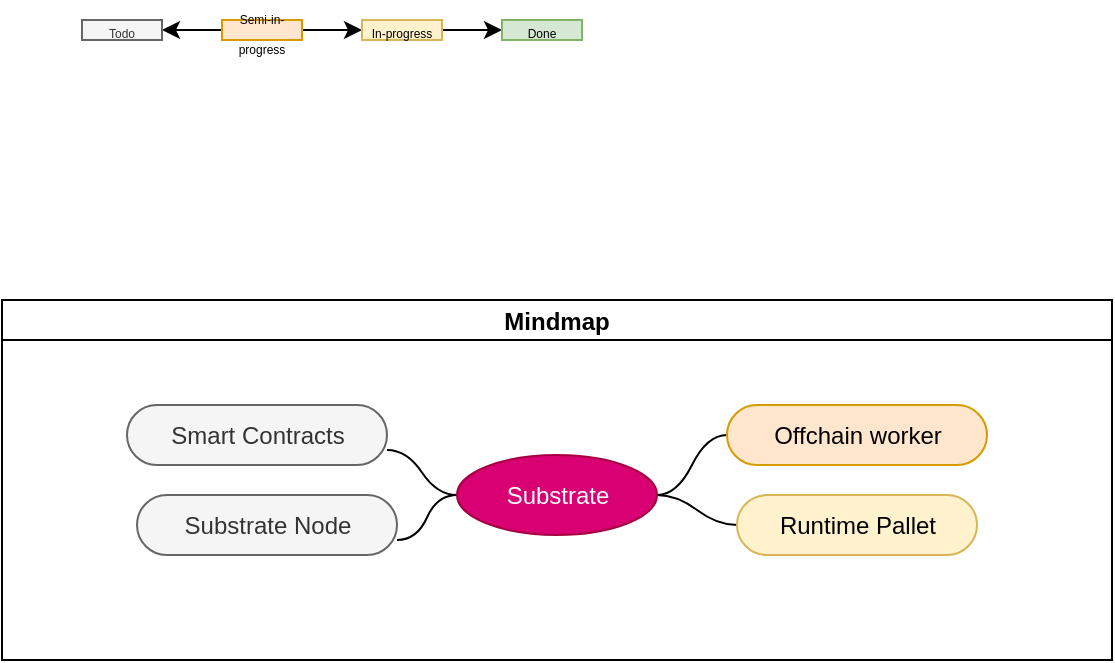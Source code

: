 <mxfile version="21.2.8" type="device" pages="2">
  <diagram name="Home" id="fU08o999MIrJ29ck0zML">
    <mxGraphModel dx="794" dy="574" grid="1" gridSize="10" guides="1" tooltips="1" connect="1" arrows="1" fold="1" page="1" pageScale="1" pageWidth="827" pageHeight="1169" math="0" shadow="0">
      <root>
        <mxCell id="0" />
        <mxCell id="1" parent="0" />
        <mxCell id="aJg5CV5UNB56BYW1arZ_-2" value="Mindmap" style="swimlane;startSize=20;horizontal=1;containerType=tree;" parent="1" vertex="1">
          <mxGeometry x="70" y="220" width="555" height="180" as="geometry" />
        </mxCell>
        <mxCell id="aJg5CV5UNB56BYW1arZ_-3" value="" style="edgeStyle=entityRelationEdgeStyle;startArrow=none;endArrow=none;segment=10;curved=1;sourcePerimeterSpacing=0;targetPerimeterSpacing=0;rounded=0;" parent="aJg5CV5UNB56BYW1arZ_-2" source="aJg5CV5UNB56BYW1arZ_-7" target="aJg5CV5UNB56BYW1arZ_-8" edge="1">
          <mxGeometry relative="1" as="geometry" />
        </mxCell>
        <mxCell id="aJg5CV5UNB56BYW1arZ_-13" style="edgeStyle=entityRelationEdgeStyle;rounded=0;orthogonalLoop=1;jettySize=auto;html=1;startArrow=none;endArrow=none;segment=10;curved=1;sourcePerimeterSpacing=0;targetPerimeterSpacing=0;entryX=0;entryY=0.5;entryDx=0;entryDy=0;" parent="aJg5CV5UNB56BYW1arZ_-2" source="aJg5CV5UNB56BYW1arZ_-7" target="aJg5CV5UNB56BYW1arZ_-12" edge="1">
          <mxGeometry relative="1" as="geometry">
            <mxPoint x="357.5" y="117.5" as="targetPoint" />
          </mxGeometry>
        </mxCell>
        <mxCell id="aJg5CV5UNB56BYW1arZ_-25" style="edgeStyle=entityRelationEdgeStyle;rounded=0;orthogonalLoop=1;jettySize=auto;html=1;startArrow=none;endArrow=none;segment=10;curved=1;sourcePerimeterSpacing=0;targetPerimeterSpacing=0;entryX=1;entryY=0.75;entryDx=0;entryDy=0;" parent="aJg5CV5UNB56BYW1arZ_-2" source="aJg5CV5UNB56BYW1arZ_-7" target="aJg5CV5UNB56BYW1arZ_-14" edge="1">
          <mxGeometry relative="1" as="geometry" />
        </mxCell>
        <mxCell id="aJg5CV5UNB56BYW1arZ_-27" style="edgeStyle=entityRelationEdgeStyle;rounded=0;orthogonalLoop=1;jettySize=auto;html=1;startArrow=none;endArrow=none;segment=10;curved=1;sourcePerimeterSpacing=0;targetPerimeterSpacing=0;entryX=1;entryY=0.75;entryDx=0;entryDy=0;" parent="aJg5CV5UNB56BYW1arZ_-2" source="aJg5CV5UNB56BYW1arZ_-7" target="aJg5CV5UNB56BYW1arZ_-26" edge="1">
          <mxGeometry relative="1" as="geometry" />
        </mxCell>
        <mxCell id="aJg5CV5UNB56BYW1arZ_-7" value="Substrate" style="ellipse;whiteSpace=wrap;html=1;align=center;treeFolding=1;treeMoving=1;newEdgeStyle={&quot;edgeStyle&quot;:&quot;entityRelationEdgeStyle&quot;,&quot;startArrow&quot;:&quot;none&quot;,&quot;endArrow&quot;:&quot;none&quot;,&quot;segment&quot;:10,&quot;curved&quot;:1,&quot;sourcePerimeterSpacing&quot;:0,&quot;targetPerimeterSpacing&quot;:0};fillColor=#d80073;fontColor=#ffffff;strokeColor=#A50040;" parent="aJg5CV5UNB56BYW1arZ_-2" vertex="1">
          <mxGeometry x="227.5" y="77.5" width="100" height="40" as="geometry" />
        </mxCell>
        <mxCell id="aJg5CV5UNB56BYW1arZ_-8" value="Offchain worker" style="whiteSpace=wrap;html=1;rounded=1;arcSize=50;align=center;verticalAlign=middle;strokeWidth=1;autosize=1;spacing=4;treeFolding=1;treeMoving=1;newEdgeStyle={&quot;edgeStyle&quot;:&quot;entityRelationEdgeStyle&quot;,&quot;startArrow&quot;:&quot;none&quot;,&quot;endArrow&quot;:&quot;none&quot;,&quot;segment&quot;:10,&quot;curved&quot;:1,&quot;sourcePerimeterSpacing&quot;:0,&quot;targetPerimeterSpacing&quot;:0};fillColor=#ffe6cc;strokeColor=#d79b00;" parent="aJg5CV5UNB56BYW1arZ_-2" vertex="1">
          <mxGeometry x="362.5" y="52.5" width="130" height="30" as="geometry" />
        </mxCell>
        <mxCell id="aJg5CV5UNB56BYW1arZ_-12" value="Runtime Pallet" style="whiteSpace=wrap;html=1;rounded=1;arcSize=50;align=center;verticalAlign=middle;strokeWidth=1;autosize=1;spacing=4;treeFolding=1;treeMoving=1;newEdgeStyle={&quot;edgeStyle&quot;:&quot;entityRelationEdgeStyle&quot;,&quot;startArrow&quot;:&quot;none&quot;,&quot;endArrow&quot;:&quot;none&quot;,&quot;segment&quot;:10,&quot;curved&quot;:1,&quot;sourcePerimeterSpacing&quot;:0,&quot;targetPerimeterSpacing&quot;:0};fillColor=#fff2cc;strokeColor=#d6b656;" parent="aJg5CV5UNB56BYW1arZ_-2" vertex="1">
          <mxGeometry x="367.5" y="97.5" width="120" height="30" as="geometry" />
        </mxCell>
        <mxCell id="aJg5CV5UNB56BYW1arZ_-14" value="Smart Contracts" style="whiteSpace=wrap;html=1;rounded=1;arcSize=50;align=center;verticalAlign=middle;strokeWidth=1;autosize=1;spacing=4;treeFolding=1;treeMoving=1;newEdgeStyle={&quot;edgeStyle&quot;:&quot;entityRelationEdgeStyle&quot;,&quot;startArrow&quot;:&quot;none&quot;,&quot;endArrow&quot;:&quot;none&quot;,&quot;segment&quot;:10,&quot;curved&quot;:1,&quot;sourcePerimeterSpacing&quot;:0,&quot;targetPerimeterSpacing&quot;:0};fillColor=#f5f5f5;strokeColor=#666666;fontColor=#333333;" parent="aJg5CV5UNB56BYW1arZ_-2" vertex="1">
          <mxGeometry x="62.5" y="52.5" width="130" height="30" as="geometry" />
        </mxCell>
        <mxCell id="aJg5CV5UNB56BYW1arZ_-26" value="Substrate Node" style="whiteSpace=wrap;html=1;rounded=1;arcSize=50;align=center;verticalAlign=middle;strokeWidth=1;autosize=1;spacing=4;treeFolding=1;treeMoving=1;newEdgeStyle={&quot;edgeStyle&quot;:&quot;entityRelationEdgeStyle&quot;,&quot;startArrow&quot;:&quot;none&quot;,&quot;endArrow&quot;:&quot;none&quot;,&quot;segment&quot;:10,&quot;curved&quot;:1,&quot;sourcePerimeterSpacing&quot;:0,&quot;targetPerimeterSpacing&quot;:0};fillColor=#f5f5f5;strokeColor=#666666;fontColor=#333333;" parent="aJg5CV5UNB56BYW1arZ_-2" vertex="1">
          <mxGeometry x="67.5" y="97.5" width="130" height="30" as="geometry" />
        </mxCell>
        <mxCell id="aJg5CV5UNB56BYW1arZ_-19" value="" style="edgeStyle=orthogonalEdgeStyle;rounded=0;orthogonalLoop=1;jettySize=auto;html=1;" parent="1" source="aJg5CV5UNB56BYW1arZ_-15" target="aJg5CV5UNB56BYW1arZ_-18" edge="1">
          <mxGeometry relative="1" as="geometry" />
        </mxCell>
        <mxCell id="aJg5CV5UNB56BYW1arZ_-23" value="" style="edgeStyle=orthogonalEdgeStyle;rounded=0;orthogonalLoop=1;jettySize=auto;html=1;" parent="1" source="aJg5CV5UNB56BYW1arZ_-15" target="aJg5CV5UNB56BYW1arZ_-22" edge="1">
          <mxGeometry relative="1" as="geometry" />
        </mxCell>
        <mxCell id="aJg5CV5UNB56BYW1arZ_-15" value="&lt;font style=&quot;font-size: 6px;&quot;&gt;Semi-in-progress&lt;/font&gt;" style="rounded=0;whiteSpace=wrap;html=1;fillColor=#ffe6cc;strokeColor=#d79b00;" parent="1" vertex="1">
          <mxGeometry x="180" y="80" width="40" height="10" as="geometry" />
        </mxCell>
        <mxCell id="aJg5CV5UNB56BYW1arZ_-21" value="" style="edgeStyle=orthogonalEdgeStyle;rounded=0;orthogonalLoop=1;jettySize=auto;html=1;" parent="1" source="aJg5CV5UNB56BYW1arZ_-18" target="aJg5CV5UNB56BYW1arZ_-20" edge="1">
          <mxGeometry relative="1" as="geometry" />
        </mxCell>
        <mxCell id="aJg5CV5UNB56BYW1arZ_-18" value="&lt;font style=&quot;font-size: 6px;&quot;&gt;In-progress&lt;/font&gt;" style="rounded=0;whiteSpace=wrap;html=1;fillColor=#fff2cc;strokeColor=#d6b656;" parent="1" vertex="1">
          <mxGeometry x="250" y="80" width="40" height="10" as="geometry" />
        </mxCell>
        <mxCell id="aJg5CV5UNB56BYW1arZ_-20" value="&lt;font style=&quot;font-size: 6px;&quot;&gt;Done&lt;/font&gt;" style="rounded=0;whiteSpace=wrap;html=1;fillColor=#d5e8d4;strokeColor=#82b366;" parent="1" vertex="1">
          <mxGeometry x="320" y="80" width="40" height="10" as="geometry" />
        </mxCell>
        <mxCell id="aJg5CV5UNB56BYW1arZ_-22" value="&lt;font style=&quot;font-size: 6px;&quot;&gt;Todo&lt;/font&gt;" style="rounded=0;whiteSpace=wrap;html=1;fillColor=#f5f5f5;strokeColor=#666666;fontColor=#333333;" parent="1" vertex="1">
          <mxGeometry x="110" y="80" width="40" height="10" as="geometry" />
        </mxCell>
      </root>
    </mxGraphModel>
  </diagram>
  <diagram id="UPUi9nR4HqMPr3JYimnU" name="Runtime Arch">
    <mxGraphModel dx="2713" dy="1934" grid="1" gridSize="10" guides="1" tooltips="1" connect="1" arrows="1" fold="1" page="1" pageScale="1" pageWidth="827" pageHeight="1169" background="none" math="0" shadow="0">
      <root>
        <mxCell id="0" />
        <mxCell id="1" parent="0" />
        <mxCell id="zSljXNM_By_NbL0ZX6jA-3" value="" style="edgeStyle=none;html=1;startArrow=classic;startFill=1;endArrow=none;endFill=0;exitX=0.108;exitY=0;exitDx=0;exitDy=0;exitPerimeter=0;" parent="1" source="zSljXNM_By_NbL0ZX6jA-14" target="zSljXNM_By_NbL0ZX6jA-2" edge="1">
          <mxGeometry relative="1" as="geometry">
            <mxPoint x="446.522" y="540" as="sourcePoint" />
          </mxGeometry>
        </mxCell>
        <mxCell id="zSljXNM_By_NbL0ZX6jA-4" value="impl Pallet&#39;s config for Runtime" style="edgeLabel;html=1;align=center;verticalAlign=middle;resizable=0;points=[];rounded=1;" parent="zSljXNM_By_NbL0ZX6jA-3" vertex="1" connectable="0">
          <mxGeometry relative="1" as="geometry">
            <mxPoint as="offset" />
          </mxGeometry>
        </mxCell>
        <mxCell id="zSljXNM_By_NbL0ZX6jA-18" style="edgeStyle=orthogonalEdgeStyle;html=1;entryX=1;entryY=0.5;entryDx=0;entryDy=0;startArrow=none;startFill=0;endArrow=classic;endFill=1;" parent="1" source="zSljXNM_By_NbL0ZX6jA-2" target="zSljXNM_By_NbL0ZX6jA-5" edge="1">
          <mxGeometry relative="1" as="geometry" />
        </mxCell>
        <mxCell id="zSljXNM_By_NbL0ZX6jA-19" style="edgeStyle=orthogonalEdgeStyle;html=1;startArrow=none;startFill=0;endArrow=classic;endFill=1;entryX=1;entryY=0.5;entryDx=0;entryDy=0;" parent="1" source="zSljXNM_By_NbL0ZX6jA-2" target="zSljXNM_By_NbL0ZX6jA-20" edge="1">
          <mxGeometry relative="1" as="geometry">
            <mxPoint x="350" y="300" as="targetPoint" />
          </mxGeometry>
        </mxCell>
        <mxCell id="zSljXNM_By_NbL0ZX6jA-30" style="edgeStyle=orthogonalEdgeStyle;html=1;entryX=1;entryY=0.5;entryDx=0;entryDy=0;startArrow=none;startFill=0;endArrow=classic;endFill=1;" parent="1" source="zSljXNM_By_NbL0ZX6jA-2" target="zSljXNM_By_NbL0ZX6jA-21" edge="1">
          <mxGeometry relative="1" as="geometry" />
        </mxCell>
        <mxCell id="zSljXNM_By_NbL0ZX6jA-44" style="edgeStyle=orthogonalEdgeStyle;rounded=1;html=1;entryX=0;entryY=0;entryDx=0;entryDy=30;entryPerimeter=0;startArrow=none;startFill=0;endArrow=classic;endFill=1;exitX=0;exitY=0.5;exitDx=0;exitDy=0;" parent="1" source="zSljXNM_By_NbL0ZX6jA-52" target="zSljXNM_By_NbL0ZX6jA-41" edge="1">
          <mxGeometry relative="1" as="geometry">
            <Array as="points">
              <mxPoint x="270" y="205" />
              <mxPoint x="270" y="780" />
            </Array>
          </mxGeometry>
        </mxCell>
        <mxCell id="zSljXNM_By_NbL0ZX6jA-51" style="edgeStyle=orthogonalEdgeStyle;rounded=1;html=1;entryX=1;entryY=0.5;entryDx=0;entryDy=0;startArrow=none;startFill=0;endArrow=classic;endFill=1;" parent="1" source="zSljXNM_By_NbL0ZX6jA-2" target="zSljXNM_By_NbL0ZX6jA-48" edge="1">
          <mxGeometry relative="1" as="geometry" />
        </mxCell>
        <mxCell id="zSljXNM_By_NbL0ZX6jA-53" style="edgeStyle=orthogonalEdgeStyle;rounded=1;html=1;entryX=1;entryY=0.5;entryDx=0;entryDy=0;startArrow=none;startFill=0;endArrow=classic;endFill=1;" parent="1" source="zSljXNM_By_NbL0ZX6jA-2" target="zSljXNM_By_NbL0ZX6jA-52" edge="1">
          <mxGeometry relative="1" as="geometry" />
        </mxCell>
        <mxCell id="zSljXNM_By_NbL0ZX6jA-2" value="Pallet-1" style="whiteSpace=wrap;html=1;fillColor=#f8cecc;strokeColor=#b85450;rounded=1;" parent="1" vertex="1">
          <mxGeometry x="350" y="390" width="120" height="60" as="geometry" />
        </mxCell>
        <mxCell id="zSljXNM_By_NbL0ZX6jA-5" value="&lt;span style=&quot;font-weight: normal;&quot;&gt;Calls&lt;/span&gt;" style="whiteSpace=wrap;html=1;rounded=1;arcSize=50;align=center;verticalAlign=middle;strokeWidth=1;autosize=1;spacing=4;treeFolding=1;treeMoving=1;newEdgeStyle={&quot;edgeStyle&quot;:&quot;entityRelationEdgeStyle&quot;,&quot;startArrow&quot;:&quot;none&quot;,&quot;endArrow&quot;:&quot;none&quot;,&quot;segment&quot;:10,&quot;curved&quot;:1,&quot;sourcePerimeterSpacing&quot;:0,&quot;targetPerimeterSpacing&quot;:0};fontStyle=1" parent="1" vertex="1">
          <mxGeometry x="310" y="310" width="70" height="30" as="geometry" />
        </mxCell>
        <mxCell id="zSljXNM_By_NbL0ZX6jA-47" style="edgeStyle=orthogonalEdgeStyle;rounded=1;html=1;entryX=0.5;entryY=0;entryDx=0;entryDy=0;entryPerimeter=0;startArrow=none;startFill=0;endArrow=classic;endFill=1;" parent="1" source="zSljXNM_By_NbL0ZX6jA-14" target="zSljXNM_By_NbL0ZX6jA-41" edge="1">
          <mxGeometry relative="1" as="geometry" />
        </mxCell>
        <mxCell id="zSljXNM_By_NbL0ZX6jA-14" value="Runtime" style="rounded=1;whiteSpace=wrap;html=1;fillColor=#fff2cc;strokeColor=#d6b656;" parent="1" vertex="1">
          <mxGeometry x="390" y="580" width="190" height="90" as="geometry" />
        </mxCell>
        <mxCell id="zSljXNM_By_NbL0ZX6jA-20" value="Events" style="whiteSpace=wrap;html=1;rounded=1;arcSize=50;align=center;verticalAlign=middle;strokeWidth=1;autosize=1;spacing=4;treeFolding=1;treeMoving=1;newEdgeStyle={&quot;edgeStyle&quot;:&quot;entityRelationEdgeStyle&quot;,&quot;startArrow&quot;:&quot;none&quot;,&quot;endArrow&quot;:&quot;none&quot;,&quot;segment&quot;:10,&quot;curved&quot;:1,&quot;sourcePerimeterSpacing&quot;:0,&quot;targetPerimeterSpacing&quot;:0};" parent="1" vertex="1">
          <mxGeometry x="310" y="230" width="80" height="30" as="geometry" />
        </mxCell>
        <mxCell id="zSljXNM_By_NbL0ZX6jA-21" value="Errors" style="whiteSpace=wrap;html=1;rounded=1;arcSize=50;align=center;verticalAlign=middle;strokeWidth=1;autosize=1;spacing=4;treeFolding=1;treeMoving=1;newEdgeStyle={&quot;edgeStyle&quot;:&quot;entityRelationEdgeStyle&quot;,&quot;startArrow&quot;:&quot;none&quot;,&quot;endArrow&quot;:&quot;none&quot;,&quot;segment&quot;:10,&quot;curved&quot;:1,&quot;sourcePerimeterSpacing&quot;:0,&quot;targetPerimeterSpacing&quot;:0};" parent="1" vertex="1">
          <mxGeometry x="310" y="270" width="80" height="30" as="geometry" />
        </mxCell>
        <mxCell id="zSljXNM_By_NbL0ZX6jA-31" style="edgeStyle=orthogonalEdgeStyle;html=1;entryX=1;entryY=0.5;entryDx=0;entryDy=0;startArrow=none;startFill=0;endArrow=classic;endFill=1;" parent="1" source="zSljXNM_By_NbL0ZX6jA-34" target="zSljXNM_By_NbL0ZX6jA-35" edge="1">
          <mxGeometry relative="1" as="geometry" />
        </mxCell>
        <mxCell id="zSljXNM_By_NbL0ZX6jA-32" style="edgeStyle=orthogonalEdgeStyle;html=1;startArrow=none;startFill=0;endArrow=classic;endFill=1;entryX=1;entryY=0.5;entryDx=0;entryDy=0;" parent="1" source="zSljXNM_By_NbL0ZX6jA-34" target="zSljXNM_By_NbL0ZX6jA-36" edge="1">
          <mxGeometry relative="1" as="geometry">
            <mxPoint x="612" y="300" as="targetPoint" />
          </mxGeometry>
        </mxCell>
        <mxCell id="zSljXNM_By_NbL0ZX6jA-33" style="edgeStyle=orthogonalEdgeStyle;html=1;entryX=1;entryY=0.5;entryDx=0;entryDy=0;startArrow=none;startFill=0;endArrow=classic;endFill=1;" parent="1" source="zSljXNM_By_NbL0ZX6jA-34" target="zSljXNM_By_NbL0ZX6jA-37" edge="1">
          <mxGeometry relative="1" as="geometry" />
        </mxCell>
        <mxCell id="zSljXNM_By_NbL0ZX6jA-38" style="edgeStyle=orthogonalEdgeStyle;html=1;entryX=0.75;entryY=0;entryDx=0;entryDy=0;startArrow=none;startFill=0;endArrow=classic;endFill=1;exitX=0.5;exitY=1;exitDx=0;exitDy=0;" parent="1" source="zSljXNM_By_NbL0ZX6jA-34" target="zSljXNM_By_NbL0ZX6jA-14" edge="1">
          <mxGeometry relative="1" as="geometry" />
        </mxCell>
        <mxCell id="zSljXNM_By_NbL0ZX6jA-39" value="impl Pallet&#39;s config for Runtime" style="edgeLabel;html=1;align=center;verticalAlign=middle;resizable=0;points=[];rounded=1;" parent="zSljXNM_By_NbL0ZX6jA-38" vertex="1" connectable="0">
          <mxGeometry relative="1" as="geometry">
            <mxPoint y="35" as="offset" />
          </mxGeometry>
        </mxCell>
        <mxCell id="zSljXNM_By_NbL0ZX6jA-45" style="edgeStyle=orthogonalEdgeStyle;rounded=1;html=1;entryX=0;entryY=0;entryDx=120;entryDy=50;entryPerimeter=0;startArrow=none;startFill=0;endArrow=classic;endFill=1;exitX=0.5;exitY=0;exitDx=0;exitDy=0;" parent="1" source="zSljXNM_By_NbL0ZX6jA-34" target="zSljXNM_By_NbL0ZX6jA-41" edge="1">
          <mxGeometry relative="1" as="geometry">
            <Array as="points">
              <mxPoint x="670" y="370" />
              <mxPoint x="770" y="370" />
              <mxPoint x="770" y="800" />
            </Array>
          </mxGeometry>
        </mxCell>
        <mxCell id="zSljXNM_By_NbL0ZX6jA-50" style="edgeStyle=orthogonalEdgeStyle;rounded=1;html=1;entryX=1;entryY=0.5;entryDx=0;entryDy=0;startArrow=none;startFill=0;endArrow=classic;endFill=1;" parent="1" source="zSljXNM_By_NbL0ZX6jA-34" target="zSljXNM_By_NbL0ZX6jA-49" edge="1">
          <mxGeometry relative="1" as="geometry" />
        </mxCell>
        <mxCell id="zSljXNM_By_NbL0ZX6jA-60" style="edgeStyle=orthogonalEdgeStyle;rounded=1;html=1;entryX=1;entryY=0.5;entryDx=0;entryDy=0;startArrow=none;startFill=0;endArrow=classic;endFill=1;" parent="1" source="zSljXNM_By_NbL0ZX6jA-34" target="zSljXNM_By_NbL0ZX6jA-59" edge="1">
          <mxGeometry relative="1" as="geometry" />
        </mxCell>
        <mxCell id="zSljXNM_By_NbL0ZX6jA-34" value="Pallet-2" style="whiteSpace=wrap;html=1;fillColor=#e1d5e7;strokeColor=#9673a6;rounded=1;" parent="1" vertex="1">
          <mxGeometry x="610" y="390" width="120" height="60" as="geometry" />
        </mxCell>
        <mxCell id="zSljXNM_By_NbL0ZX6jA-35" value="&lt;span style=&quot;font-weight: normal;&quot;&gt;Calls&lt;/span&gt;" style="whiteSpace=wrap;html=1;rounded=1;arcSize=50;align=center;verticalAlign=middle;strokeWidth=1;autosize=1;spacing=4;treeFolding=1;treeMoving=1;newEdgeStyle={&quot;edgeStyle&quot;:&quot;entityRelationEdgeStyle&quot;,&quot;startArrow&quot;:&quot;none&quot;,&quot;endArrow&quot;:&quot;none&quot;,&quot;segment&quot;:10,&quot;curved&quot;:1,&quot;sourcePerimeterSpacing&quot;:0,&quot;targetPerimeterSpacing&quot;:0};fontStyle=1" parent="1" vertex="1">
          <mxGeometry x="580" y="310" width="70" height="30" as="geometry" />
        </mxCell>
        <mxCell id="zSljXNM_By_NbL0ZX6jA-36" value="Events" style="whiteSpace=wrap;html=1;rounded=1;arcSize=50;align=center;verticalAlign=middle;strokeWidth=1;autosize=1;spacing=4;treeFolding=1;treeMoving=1;newEdgeStyle={&quot;edgeStyle&quot;:&quot;entityRelationEdgeStyle&quot;,&quot;startArrow&quot;:&quot;none&quot;,&quot;endArrow&quot;:&quot;none&quot;,&quot;segment&quot;:10,&quot;curved&quot;:1,&quot;sourcePerimeterSpacing&quot;:0,&quot;targetPerimeterSpacing&quot;:0};" parent="1" vertex="1">
          <mxGeometry x="570" y="230" width="80" height="30" as="geometry" />
        </mxCell>
        <mxCell id="zSljXNM_By_NbL0ZX6jA-37" value="Errors" style="whiteSpace=wrap;html=1;rounded=1;arcSize=50;align=center;verticalAlign=middle;strokeWidth=1;autosize=1;spacing=4;treeFolding=1;treeMoving=1;newEdgeStyle={&quot;edgeStyle&quot;:&quot;entityRelationEdgeStyle&quot;,&quot;startArrow&quot;:&quot;none&quot;,&quot;endArrow&quot;:&quot;none&quot;,&quot;segment&quot;:10,&quot;curved&quot;:1,&quot;sourcePerimeterSpacing&quot;:0,&quot;targetPerimeterSpacing&quot;:0};" parent="1" vertex="1">
          <mxGeometry x="570" y="270" width="80" height="30" as="geometry" />
        </mxCell>
        <mxCell id="zSljXNM_By_NbL0ZX6jA-41" value="Storage" style="shape=cube;whiteSpace=wrap;html=1;boundedLbl=1;backgroundOutline=1;darkOpacity=0.05;darkOpacity2=0.1;rounded=1;" parent="1" vertex="1">
          <mxGeometry x="425" y="750" width="120" height="80" as="geometry" />
        </mxCell>
        <mxCell id="zSljXNM_By_NbL0ZX6jA-48" value="Config" style="whiteSpace=wrap;html=1;rounded=1;arcSize=50;align=center;verticalAlign=middle;strokeWidth=1;autosize=1;spacing=4;treeFolding=1;treeMoving=1;newEdgeStyle={&quot;edgeStyle&quot;:&quot;entityRelationEdgeStyle&quot;,&quot;startArrow&quot;:&quot;none&quot;,&quot;endArrow&quot;:&quot;none&quot;,&quot;segment&quot;:10,&quot;curved&quot;:1,&quot;sourcePerimeterSpacing&quot;:0,&quot;targetPerimeterSpacing&quot;:0};" parent="1" vertex="1">
          <mxGeometry x="305" y="150" width="80" height="30" as="geometry" />
        </mxCell>
        <mxCell id="zSljXNM_By_NbL0ZX6jA-49" value="Config" style="whiteSpace=wrap;html=1;rounded=1;arcSize=50;align=center;verticalAlign=middle;strokeWidth=1;autosize=1;spacing=4;treeFolding=1;treeMoving=1;newEdgeStyle={&quot;edgeStyle&quot;:&quot;entityRelationEdgeStyle&quot;,&quot;startArrow&quot;:&quot;none&quot;,&quot;endArrow&quot;:&quot;none&quot;,&quot;segment&quot;:10,&quot;curved&quot;:1,&quot;sourcePerimeterSpacing&quot;:0,&quot;targetPerimeterSpacing&quot;:0};" parent="1" vertex="1">
          <mxGeometry x="570" y="150" width="80" height="30" as="geometry" />
        </mxCell>
        <mxCell id="zSljXNM_By_NbL0ZX6jA-52" value="&lt;span style=&quot;font-weight: normal;&quot;&gt;Storage&lt;/span&gt;" style="whiteSpace=wrap;html=1;rounded=1;arcSize=50;align=center;verticalAlign=middle;strokeWidth=1;autosize=1;spacing=4;treeFolding=1;treeMoving=1;newEdgeStyle={&quot;edgeStyle&quot;:&quot;entityRelationEdgeStyle&quot;,&quot;startArrow&quot;:&quot;none&quot;,&quot;endArrow&quot;:&quot;none&quot;,&quot;segment&quot;:10,&quot;curved&quot;:1,&quot;sourcePerimeterSpacing&quot;:0,&quot;targetPerimeterSpacing&quot;:0};fontStyle=1" parent="1" vertex="1">
          <mxGeometry x="305" y="190" width="90" height="30" as="geometry" />
        </mxCell>
        <mxCell id="zSljXNM_By_NbL0ZX6jA-55" style="edgeStyle=elbowEdgeStyle;rounded=1;html=1;startArrow=none;endArrow=classic;entryX=0.5;entryY=0;entryDx=0;entryDy=0;endFill=1;" parent="1" source="zSljXNM_By_NbL0ZX6jA-54" target="zSljXNM_By_NbL0ZX6jA-48" edge="1">
          <mxGeometry relative="1" as="geometry">
            <Array as="points">
              <mxPoint x="345" y="110" />
            </Array>
          </mxGeometry>
        </mxCell>
        <mxCell id="zSljXNM_By_NbL0ZX6jA-58" value="Inherit" style="edgeLabel;html=1;align=center;verticalAlign=middle;resizable=0;points=[];" parent="zSljXNM_By_NbL0ZX6jA-55" vertex="1" connectable="0">
          <mxGeometry x="0.543" y="-3" relative="1" as="geometry">
            <mxPoint as="offset" />
          </mxGeometry>
        </mxCell>
        <mxCell id="zSljXNM_By_NbL0ZX6jA-56" style="edgeStyle=elbowEdgeStyle;rounded=1;html=1;startArrow=none;endArrow=classic;entryX=0.5;entryY=0;entryDx=0;entryDy=0;endFill=1;" parent="1" source="zSljXNM_By_NbL0ZX6jA-54" target="zSljXNM_By_NbL0ZX6jA-49" edge="1">
          <mxGeometry relative="1" as="geometry">
            <Array as="points">
              <mxPoint x="610" y="120" />
            </Array>
          </mxGeometry>
        </mxCell>
        <mxCell id="zSljXNM_By_NbL0ZX6jA-57" value="Inherit" style="edgeLabel;html=1;align=center;verticalAlign=middle;resizable=0;points=[];" parent="zSljXNM_By_NbL0ZX6jA-56" vertex="1" connectable="0">
          <mxGeometry x="0.171" y="-2" relative="1" as="geometry">
            <mxPoint as="offset" />
          </mxGeometry>
        </mxCell>
        <UserObject label="frame_system::Config" treeRoot="1" id="zSljXNM_By_NbL0ZX6jA-54">
          <mxCell style="whiteSpace=wrap;html=1;align=center;treeFolding=1;treeMoving=1;newEdgeStyle={&quot;edgeStyle&quot;:&quot;elbowEdgeStyle&quot;,&quot;startArrow&quot;:&quot;none&quot;,&quot;endArrow&quot;:&quot;none&quot;};rounded=1;" parent="1" vertex="1">
            <mxGeometry x="415" y="20" width="140" height="60" as="geometry" />
          </mxCell>
        </UserObject>
        <mxCell id="zSljXNM_By_NbL0ZX6jA-59" value="&lt;span style=&quot;font-weight: normal;&quot;&gt;Storage&lt;/span&gt;" style="whiteSpace=wrap;html=1;rounded=1;arcSize=50;align=center;verticalAlign=middle;strokeWidth=1;autosize=1;spacing=4;treeFolding=1;treeMoving=1;newEdgeStyle={&quot;edgeStyle&quot;:&quot;entityRelationEdgeStyle&quot;,&quot;startArrow&quot;:&quot;none&quot;,&quot;endArrow&quot;:&quot;none&quot;,&quot;segment&quot;:10,&quot;curved&quot;:1,&quot;sourcePerimeterSpacing&quot;:0,&quot;targetPerimeterSpacing&quot;:0};fontStyle=1" parent="1" vertex="1">
          <mxGeometry x="565" y="190" width="90" height="30" as="geometry" />
        </mxCell>
        <mxCell id="eiBkSgrwFEjveMTF_9Dj-25" style="edgeStyle=orthogonalEdgeStyle;rounded=0;orthogonalLoop=1;jettySize=auto;html=1;entryX=0;entryY=0.5;entryDx=0;entryDy=0;" edge="1" parent="1" source="eiBkSgrwFEjveMTF_9Dj-11" target="eiBkSgrwFEjveMTF_9Dj-36">
          <mxGeometry relative="1" as="geometry">
            <mxPoint x="-160" y="210" as="targetPoint" />
          </mxGeometry>
        </mxCell>
        <mxCell id="eiBkSgrwFEjveMTF_9Dj-11" value="Parachain" style="image;aspect=fixed;perimeter=ellipsePerimeter;html=1;align=center;shadow=0;dashed=0;fontColor=#4277BB;labelBackgroundColor=default;fontSize=12;spacingTop=3;image=img/lib/ibm/blockchain/ledger.svg;imageBackground=default;" vertex="1" parent="1">
          <mxGeometry x="-300" y="-350" width="190" height="190" as="geometry" />
        </mxCell>
        <mxCell id="eiBkSgrwFEjveMTF_9Dj-12" value="Relaychain runtime" style="swimlane;startSize=0;fontSize=18;labelBackgroundColor=#006666;fontColor=#FFFFFF;" vertex="1" parent="1">
          <mxGeometry x="190" y="-10" width="620" height="850" as="geometry" />
        </mxCell>
        <mxCell id="eiBkSgrwFEjveMTF_9Dj-13" value="&lt;font color=&quot;#3333ff&quot;&gt;Parachain&lt;/font&gt;" style="image;aspect=fixed;perimeter=ellipsePerimeter;html=1;align=center;shadow=0;dashed=0;fontColor=#EA6B66;labelBackgroundColor=default;fontSize=12;spacingTop=3;image=img/lib/ibm/blockchain/ledger.svg;imageBackground=default;" vertex="1" parent="1">
          <mxGeometry x="-45" y="-350" width="190" height="190" as="geometry" />
        </mxCell>
        <mxCell id="eiBkSgrwFEjveMTF_9Dj-14" value="Parachain" style="image;aspect=fixed;perimeter=ellipsePerimeter;html=1;align=center;shadow=0;dashed=0;fontColor=#FF33FF;labelBackgroundColor=default;fontSize=12;spacingTop=3;image=img/lib/ibm/blockchain/ledger.svg;imageBackground=default;" vertex="1" parent="1">
          <mxGeometry x="210" y="-350" width="190" height="190" as="geometry" />
        </mxCell>
        <mxCell id="eiBkSgrwFEjveMTF_9Dj-15" value="Parachain" style="image;aspect=fixed;perimeter=ellipsePerimeter;html=1;align=center;shadow=0;dashed=0;fontColor=#33FF33;labelBackgroundColor=default;fontSize=12;spacingTop=3;image=img/lib/ibm/blockchain/ledger.svg;imageBackground=default;" vertex="1" parent="1">
          <mxGeometry x="465" y="-350" width="190" height="190" as="geometry" />
        </mxCell>
        <mxCell id="eiBkSgrwFEjveMTF_9Dj-17" style="edgeStyle=orthogonalEdgeStyle;rounded=0;orthogonalLoop=1;jettySize=auto;html=1;entryX=0;entryY=0.5;entryDx=0;entryDy=0;" edge="1" parent="1" source="eiBkSgrwFEjveMTF_9Dj-16" target="zSljXNM_By_NbL0ZX6jA-14">
          <mxGeometry relative="1" as="geometry">
            <Array as="points">
              <mxPoint x="-50" y="625" />
            </Array>
          </mxGeometry>
        </mxCell>
        <mxCell id="eiBkSgrwFEjveMTF_9Dj-20" value="impl Pallet&#39;s config for Runtime" style="edgeLabel;html=1;align=center;verticalAlign=middle;resizable=0;points=[];" vertex="1" connectable="0" parent="eiBkSgrwFEjveMTF_9Dj-17">
          <mxGeometry x="-0.713" y="2" relative="1" as="geometry">
            <mxPoint as="offset" />
          </mxGeometry>
        </mxCell>
        <mxCell id="eiBkSgrwFEjveMTF_9Dj-37" style="edgeStyle=orthogonalEdgeStyle;rounded=0;orthogonalLoop=1;jettySize=auto;html=1;entryX=0.99;entryY=0.634;entryDx=0;entryDy=0;entryPerimeter=0;" edge="1" parent="1" source="eiBkSgrwFEjveMTF_9Dj-16" target="eiBkSgrwFEjveMTF_9Dj-32">
          <mxGeometry relative="1" as="geometry">
            <mxPoint x="-69" y="324.42" as="targetPoint" />
          </mxGeometry>
        </mxCell>
        <mxCell id="eiBkSgrwFEjveMTF_9Dj-38" style="edgeStyle=orthogonalEdgeStyle;rounded=0;orthogonalLoop=1;jettySize=auto;html=1;entryX=1;entryY=0.5;entryDx=0;entryDy=0;" edge="1" parent="1" source="eiBkSgrwFEjveMTF_9Dj-16" target="eiBkSgrwFEjveMTF_9Dj-34">
          <mxGeometry relative="1" as="geometry">
            <mxPoint x="-59" y="284" as="targetPoint" />
            <Array as="points">
              <mxPoint x="-49" y="284" />
            </Array>
          </mxGeometry>
        </mxCell>
        <mxCell id="eiBkSgrwFEjveMTF_9Dj-39" style="edgeStyle=orthogonalEdgeStyle;rounded=0;orthogonalLoop=1;jettySize=auto;html=1;entryX=1;entryY=0.5;entryDx=0;entryDy=0;" edge="1" parent="1" source="eiBkSgrwFEjveMTF_9Dj-16" target="eiBkSgrwFEjveMTF_9Dj-33">
          <mxGeometry relative="1" as="geometry">
            <mxPoint x="-59" y="244" as="targetPoint" />
            <Array as="points">
              <mxPoint x="-49" y="244" />
            </Array>
          </mxGeometry>
        </mxCell>
        <mxCell id="eiBkSgrwFEjveMTF_9Dj-40" style="edgeStyle=orthogonalEdgeStyle;rounded=0;orthogonalLoop=1;jettySize=auto;html=1;entryX=1;entryY=0.5;entryDx=0;entryDy=0;" edge="1" parent="1">
          <mxGeometry relative="1" as="geometry">
            <mxPoint x="-47.978" y="390" as="sourcePoint" />
            <mxPoint x="-59" y="204" as="targetPoint" />
            <Array as="points">
              <mxPoint x="-48" y="304" />
              <mxPoint x="-49" y="304" />
              <mxPoint x="-49" y="200" />
              <mxPoint x="-59" y="200" />
            </Array>
          </mxGeometry>
        </mxCell>
        <mxCell id="eiBkSgrwFEjveMTF_9Dj-41" style="edgeStyle=orthogonalEdgeStyle;rounded=0;orthogonalLoop=1;jettySize=auto;html=1;entryX=1;entryY=0.353;entryDx=0;entryDy=0;entryPerimeter=0;" edge="1" parent="1" source="eiBkSgrwFEjveMTF_9Dj-16" target="eiBkSgrwFEjveMTF_9Dj-35">
          <mxGeometry relative="1" as="geometry" />
        </mxCell>
        <mxCell id="eiBkSgrwFEjveMTF_9Dj-16" value="&lt;font color=&quot;#ffffff&quot;&gt;Pallet-evm&lt;/font&gt;" style="whiteSpace=wrap;html=1;fillColor=#999999;strokeColor=#4D4D4D;rounded=1;" vertex="1" parent="1">
          <mxGeometry x="-109" y="390" width="120" height="60" as="geometry" />
        </mxCell>
        <mxCell id="eiBkSgrwFEjveMTF_9Dj-22" style="edgeStyle=orthogonalEdgeStyle;rounded=0;orthogonalLoop=1;jettySize=auto;html=1;entryX=0.421;entryY=-0.018;entryDx=0;entryDy=0;entryPerimeter=0;strokeColor=#FF8000;" edge="1" parent="1" source="eiBkSgrwFEjveMTF_9Dj-23" target="eiBkSgrwFEjveMTF_9Dj-11">
          <mxGeometry relative="1" as="geometry" />
        </mxCell>
        <mxCell id="eiBkSgrwFEjveMTF_9Dj-52" value="binary stored into pallet with contract&#39;s data" style="edgeLabel;html=1;align=center;verticalAlign=middle;resizable=0;points=[];" vertex="1" connectable="0" parent="eiBkSgrwFEjveMTF_9Dj-22">
          <mxGeometry x="0.062" y="3" relative="1" as="geometry">
            <mxPoint as="offset" />
          </mxGeometry>
        </mxCell>
        <mxCell id="eiBkSgrwFEjveMTF_9Dj-21" value="Smart contract" style="sketch=0;outlineConnect=0;fontColor=#232F3E;gradientColor=none;fillColor=#232F3D;strokeColor=none;dashed=0;verticalLabelPosition=bottom;verticalAlign=top;align=center;html=1;fontSize=12;fontStyle=0;aspect=fixed;pointerEvents=1;shape=mxgraph.aws4.document;" vertex="1" parent="1">
          <mxGeometry x="-252" y="-667" width="57" height="78" as="geometry" />
        </mxCell>
        <mxCell id="eiBkSgrwFEjveMTF_9Dj-24" value="" style="edgeStyle=orthogonalEdgeStyle;rounded=0;orthogonalLoop=1;jettySize=auto;html=1;entryX=0.421;entryY=-0.018;entryDx=0;entryDy=0;entryPerimeter=0;strokeColor=#FF8000;" edge="1" parent="1" source="eiBkSgrwFEjveMTF_9Dj-21" target="eiBkSgrwFEjveMTF_9Dj-23">
          <mxGeometry relative="1" as="geometry">
            <mxPoint x="-221" y="-546" as="sourcePoint" />
            <mxPoint x="-220" y="-353" as="targetPoint" />
          </mxGeometry>
        </mxCell>
        <mxCell id="eiBkSgrwFEjveMTF_9Dj-51" value="converted into" style="edgeLabel;html=1;align=center;verticalAlign=middle;resizable=0;points=[];" vertex="1" connectable="0" parent="eiBkSgrwFEjveMTF_9Dj-24">
          <mxGeometry x="0.09" y="4" relative="1" as="geometry">
            <mxPoint as="offset" />
          </mxGeometry>
        </mxCell>
        <mxCell id="eiBkSgrwFEjveMTF_9Dj-23" value="binary" style="sketch=0;pointerEvents=1;shadow=0;dashed=0;html=1;strokeColor=none;fillColor=#505050;labelPosition=center;verticalLabelPosition=bottom;verticalAlign=top;outlineConnect=0;align=center;shape=mxgraph.office.concepts.document_blank;" vertex="1" parent="1">
          <mxGeometry x="-240.5" y="-490" width="40" height="47" as="geometry" />
        </mxCell>
        <mxCell id="eiBkSgrwFEjveMTF_9Dj-32" value="&lt;span style=&quot;font-weight: normal;&quot;&gt;Calls&lt;/span&gt;" style="whiteSpace=wrap;html=1;rounded=1;arcSize=50;align=center;verticalAlign=middle;strokeWidth=1;autosize=1;spacing=4;treeFolding=1;treeMoving=1;newEdgeStyle={&quot;edgeStyle&quot;:&quot;entityRelationEdgeStyle&quot;,&quot;startArrow&quot;:&quot;none&quot;,&quot;endArrow&quot;:&quot;none&quot;,&quot;segment&quot;:10,&quot;curved&quot;:1,&quot;sourcePerimeterSpacing&quot;:0,&quot;targetPerimeterSpacing&quot;:0};fontStyle=1" vertex="1" parent="1">
          <mxGeometry x="-150" y="309.42" width="70" height="30" as="geometry" />
        </mxCell>
        <mxCell id="eiBkSgrwFEjveMTF_9Dj-33" value="Events" style="whiteSpace=wrap;html=1;rounded=1;arcSize=50;align=center;verticalAlign=middle;strokeWidth=1;autosize=1;spacing=4;treeFolding=1;treeMoving=1;newEdgeStyle={&quot;edgeStyle&quot;:&quot;entityRelationEdgeStyle&quot;,&quot;startArrow&quot;:&quot;none&quot;,&quot;endArrow&quot;:&quot;none&quot;,&quot;segment&quot;:10,&quot;curved&quot;:1,&quot;sourcePerimeterSpacing&quot;:0,&quot;targetPerimeterSpacing&quot;:0};" vertex="1" parent="1">
          <mxGeometry x="-150" y="229" width="80" height="30" as="geometry" />
        </mxCell>
        <mxCell id="eiBkSgrwFEjveMTF_9Dj-34" value="Errors" style="whiteSpace=wrap;html=1;rounded=1;arcSize=50;align=center;verticalAlign=middle;strokeWidth=1;autosize=1;spacing=4;treeFolding=1;treeMoving=1;newEdgeStyle={&quot;edgeStyle&quot;:&quot;entityRelationEdgeStyle&quot;,&quot;startArrow&quot;:&quot;none&quot;,&quot;endArrow&quot;:&quot;none&quot;,&quot;segment&quot;:10,&quot;curved&quot;:1,&quot;sourcePerimeterSpacing&quot;:0,&quot;targetPerimeterSpacing&quot;:0};" vertex="1" parent="1">
          <mxGeometry x="-150" y="269" width="80" height="30" as="geometry" />
        </mxCell>
        <mxCell id="eiBkSgrwFEjveMTF_9Dj-35" value="Config" style="whiteSpace=wrap;html=1;rounded=1;arcSize=50;align=center;verticalAlign=middle;strokeWidth=1;autosize=1;spacing=4;treeFolding=1;treeMoving=1;newEdgeStyle={&quot;edgeStyle&quot;:&quot;entityRelationEdgeStyle&quot;,&quot;startArrow&quot;:&quot;none&quot;,&quot;endArrow&quot;:&quot;none&quot;,&quot;segment&quot;:10,&quot;curved&quot;:1,&quot;sourcePerimeterSpacing&quot;:0,&quot;targetPerimeterSpacing&quot;:0};" vertex="1" parent="1">
          <mxGeometry x="-150" y="149.42" width="80" height="30" as="geometry" />
        </mxCell>
        <mxCell id="eiBkSgrwFEjveMTF_9Dj-42" style="edgeStyle=orthogonalEdgeStyle;rounded=0;orthogonalLoop=1;jettySize=auto;html=1;startArrow=none;endArrow=none;segment=10;sourcePerimeterSpacing=0;targetPerimeterSpacing=0;exitX=0;exitY=0.75;exitDx=0;exitDy=0;entryX=0;entryY=0;entryDx=0;entryDy=30;entryPerimeter=0;" edge="1" parent="1" source="eiBkSgrwFEjveMTF_9Dj-36" target="zSljXNM_By_NbL0ZX6jA-41">
          <mxGeometry relative="1" as="geometry">
            <Array as="points">
              <mxPoint x="-150" y="219" />
              <mxPoint x="-190" y="219" />
              <mxPoint x="-190" y="780" />
            </Array>
          </mxGeometry>
        </mxCell>
        <mxCell id="eiBkSgrwFEjveMTF_9Dj-36" value="&lt;span style=&quot;font-weight: normal;&quot;&gt;Storage&lt;/span&gt;" style="whiteSpace=wrap;html=1;rounded=1;arcSize=50;align=center;verticalAlign=middle;strokeWidth=1;autosize=1;spacing=4;treeFolding=1;treeMoving=1;newEdgeStyle={&quot;edgeStyle&quot;:&quot;entityRelationEdgeStyle&quot;,&quot;startArrow&quot;:&quot;none&quot;,&quot;endArrow&quot;:&quot;none&quot;,&quot;segment&quot;:10,&quot;curved&quot;:1,&quot;sourcePerimeterSpacing&quot;:0,&quot;targetPerimeterSpacing&quot;:0};fontStyle=1" vertex="1" parent="1">
          <mxGeometry x="-150" y="189" width="90" height="30" as="geometry" />
        </mxCell>
        <mxCell id="eiBkSgrwFEjveMTF_9Dj-49" style="edgeStyle=orthogonalEdgeStyle;rounded=0;orthogonalLoop=1;jettySize=auto;html=1;" edge="1" parent="1" source="eiBkSgrwFEjveMTF_9Dj-43" target="eiBkSgrwFEjveMTF_9Dj-45">
          <mxGeometry relative="1" as="geometry" />
        </mxCell>
        <mxCell id="eiBkSgrwFEjveMTF_9Dj-50" value="deployed to" style="edgeLabel;html=1;align=center;verticalAlign=middle;resizable=0;points=[];" vertex="1" connectable="0" parent="eiBkSgrwFEjveMTF_9Dj-49">
          <mxGeometry x="0.087" y="-5" relative="1" as="geometry">
            <mxPoint y="-1" as="offset" />
          </mxGeometry>
        </mxCell>
        <mxCell id="eiBkSgrwFEjveMTF_9Dj-43" value="Smart contract" style="sketch=0;outlineConnect=0;fontColor=#232F3E;gradientColor=none;fillColor=#232F3D;strokeColor=none;dashed=0;verticalLabelPosition=bottom;verticalAlign=top;align=center;html=1;fontSize=12;fontStyle=0;aspect=fixed;pointerEvents=1;shape=mxgraph.aws4.document;" vertex="1" parent="1">
          <mxGeometry x="-710" y="-120" width="57" height="78" as="geometry" />
        </mxCell>
        <mxCell id="eiBkSgrwFEjveMTF_9Dj-48" value="" style="group" vertex="1" connectable="0" parent="1">
          <mxGeometry x="-840" y="50" width="350" height="130" as="geometry" />
        </mxCell>
        <mxCell id="eiBkSgrwFEjveMTF_9Dj-44" value="" style="whiteSpace=wrap;html=1;fillColor=#999999;strokeColor=#4D4D4D;rounded=1;" vertex="1" parent="eiBkSgrwFEjveMTF_9Dj-48">
          <mxGeometry width="350" height="130" as="geometry" />
        </mxCell>
        <mxCell id="eiBkSgrwFEjveMTF_9Dj-45" value="&lt;font color=&quot;#ffffff&quot;&gt;Pallet-EVM&lt;/font&gt;" style="text;html=1;align=center;verticalAlign=middle;resizable=0;points=[];autosize=1;strokeColor=none;fillColor=none;" vertex="1" parent="eiBkSgrwFEjveMTF_9Dj-48">
          <mxGeometry x="118.5" width="80" height="30" as="geometry" />
        </mxCell>
        <mxCell id="eiBkSgrwFEjveMTF_9Dj-46" value="&lt;span style=&quot;background-color: rgb(255, 255, 255);&quot;&gt;The code is working as VM that stores the binary &lt;br&gt;&amp;amp; uses pallet&#39;s storage to ensure contract&#39;s data consistency&lt;/span&gt;" style="text;html=1;align=center;verticalAlign=middle;resizable=0;points=[];autosize=1;strokeColor=none;fillColor=none;" vertex="1" parent="eiBkSgrwFEjveMTF_9Dj-48">
          <mxGeometry x="5" y="60" width="340" height="40" as="geometry" />
        </mxCell>
      </root>
    </mxGraphModel>
  </diagram>
</mxfile>
